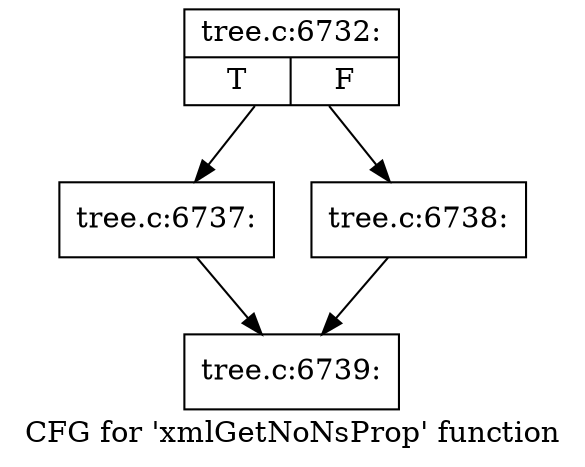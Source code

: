 digraph "CFG for 'xmlGetNoNsProp' function" {
	label="CFG for 'xmlGetNoNsProp' function";

	Node0x4634840 [shape=record,label="{tree.c:6732:|{<s0>T|<s1>F}}"];
	Node0x4634840 -> Node0x46362d0;
	Node0x4634840 -> Node0x4636320;
	Node0x46362d0 [shape=record,label="{tree.c:6737:}"];
	Node0x46362d0 -> Node0x4634790;
	Node0x4636320 [shape=record,label="{tree.c:6738:}"];
	Node0x4636320 -> Node0x4634790;
	Node0x4634790 [shape=record,label="{tree.c:6739:}"];
}
